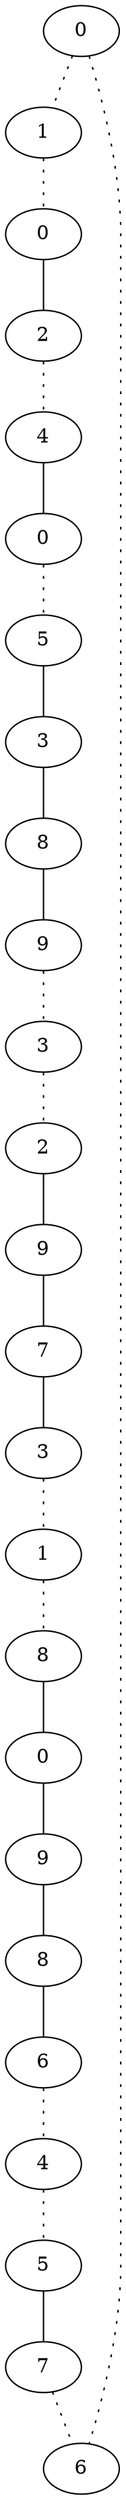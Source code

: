 graph {
a0[label=0];
a1[label=1];
a2[label=0];
a3[label=2];
a4[label=4];
a5[label=0];
a6[label=5];
a7[label=3];
a8[label=8];
a9[label=9];
a10[label=3];
a11[label=2];
a12[label=9];
a13[label=7];
a14[label=3];
a15[label=1];
a16[label=8];
a17[label=0];
a18[label=9];
a19[label=8];
a20[label=6];
a21[label=4];
a22[label=5];
a23[label=7];
a24[label=6];
a0 -- a1 [style=dotted];
a0 -- a24 [style=dotted];
a1 -- a2 [style=dotted];
a2 -- a3;
a3 -- a4 [style=dotted];
a4 -- a5;
a5 -- a6 [style=dotted];
a6 -- a7;
a7 -- a8;
a8 -- a9;
a9 -- a10 [style=dotted];
a10 -- a11 [style=dotted];
a11 -- a12;
a12 -- a13;
a13 -- a14;
a14 -- a15 [style=dotted];
a15 -- a16 [style=dotted];
a16 -- a17;
a17 -- a18;
a18 -- a19;
a19 -- a20;
a20 -- a21 [style=dotted];
a21 -- a22 [style=dotted];
a22 -- a23;
a23 -- a24 [style=dotted];
}
